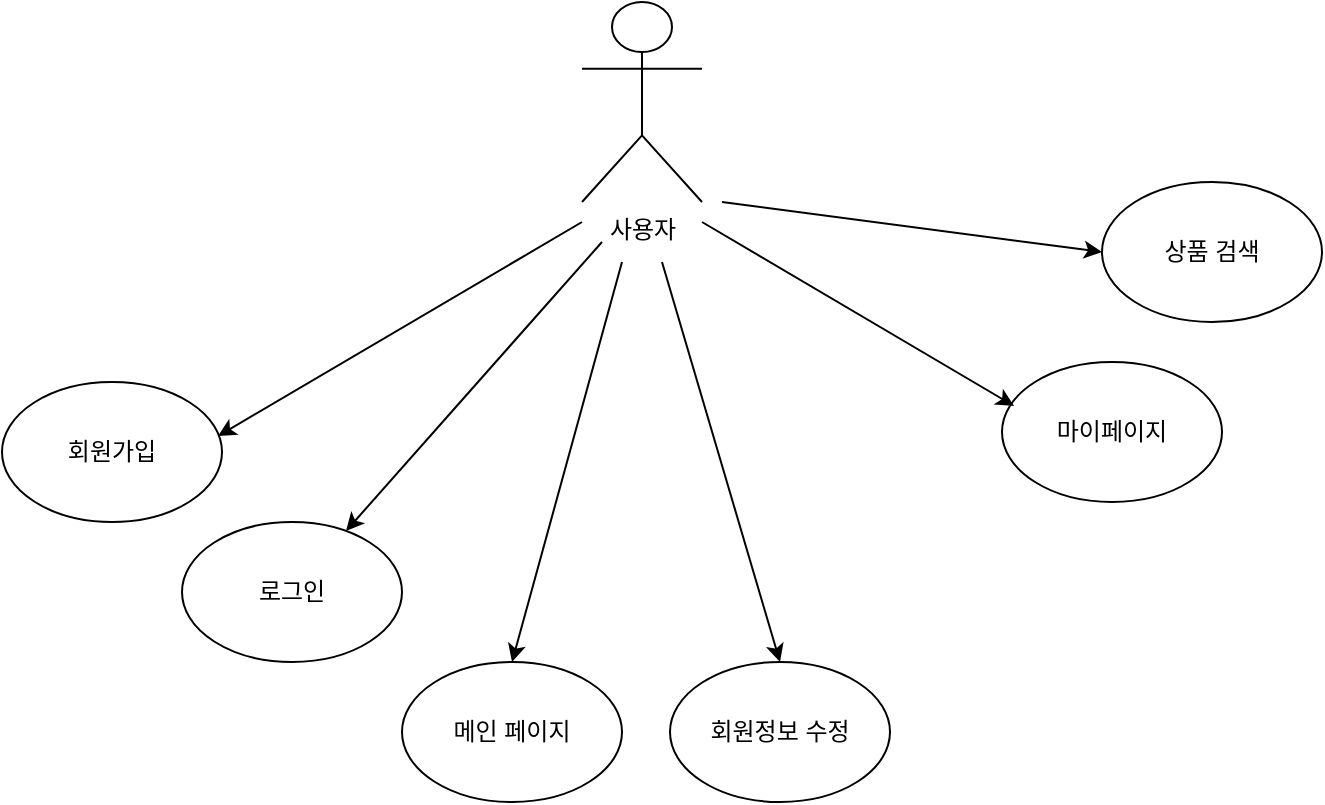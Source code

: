 <mxfile version="21.8.2" type="github">
  <diagram name="페이지-1" id="FYF3cKrLI6nf7TRAht3x">
    <mxGraphModel dx="472" dy="780" grid="1" gridSize="10" guides="1" tooltips="1" connect="1" arrows="1" fold="1" page="1" pageScale="1" pageWidth="827" pageHeight="1169" math="0" shadow="0">
      <root>
        <mxCell id="0" />
        <mxCell id="1" parent="0" />
        <mxCell id="QMl7d-OOqJZpvJkt7D3K-1" value="사용자" style="shape=umlActor;verticalLabelPosition=bottom;verticalAlign=top;html=1;outlineConnect=0;rounded=1;" parent="1" vertex="1">
          <mxGeometry x="370" y="250" width="60" height="100" as="geometry" />
        </mxCell>
        <mxCell id="QMl7d-OOqJZpvJkt7D3K-5" value="회원가입" style="ellipse;whiteSpace=wrap;html=1;" parent="1" vertex="1">
          <mxGeometry x="80" y="440" width="110" height="70" as="geometry" />
        </mxCell>
        <mxCell id="QMl7d-OOqJZpvJkt7D3K-6" value="로그인" style="ellipse;whiteSpace=wrap;html=1;" parent="1" vertex="1">
          <mxGeometry x="170" y="510" width="110" height="70" as="geometry" />
        </mxCell>
        <mxCell id="QMl7d-OOqJZpvJkt7D3K-7" value="메인 페이지" style="ellipse;whiteSpace=wrap;html=1;" parent="1" vertex="1">
          <mxGeometry x="280" y="580" width="110" height="70" as="geometry" />
        </mxCell>
        <mxCell id="QMl7d-OOqJZpvJkt7D3K-9" value="마이페이지" style="ellipse;whiteSpace=wrap;html=1;" parent="1" vertex="1">
          <mxGeometry x="580" y="430" width="110" height="70" as="geometry" />
        </mxCell>
        <mxCell id="QMl7d-OOqJZpvJkt7D3K-10" value="회원정보 수정" style="ellipse;whiteSpace=wrap;html=1;" parent="1" vertex="1">
          <mxGeometry x="414" y="580" width="110" height="70" as="geometry" />
        </mxCell>
        <mxCell id="QMl7d-OOqJZpvJkt7D3K-11" value="상품 검색" style="ellipse;whiteSpace=wrap;html=1;" parent="1" vertex="1">
          <mxGeometry x="630" y="340" width="110" height="70" as="geometry" />
        </mxCell>
        <mxCell id="QMl7d-OOqJZpvJkt7D3K-13" value="" style="endArrow=classic;html=1;rounded=0;entryX=0.982;entryY=0.386;entryDx=0;entryDy=0;entryPerimeter=0;" parent="1" target="QMl7d-OOqJZpvJkt7D3K-5" edge="1">
          <mxGeometry relative="1" as="geometry">
            <mxPoint x="370" y="360" as="sourcePoint" />
            <mxPoint x="620" y="530" as="targetPoint" />
          </mxGeometry>
        </mxCell>
        <mxCell id="QMl7d-OOqJZpvJkt7D3K-15" value="" style="endArrow=classic;html=1;rounded=0;" parent="1" target="QMl7d-OOqJZpvJkt7D3K-6" edge="1">
          <mxGeometry width="50" height="50" relative="1" as="geometry">
            <mxPoint x="380" y="370" as="sourcePoint" />
            <mxPoint x="600" y="500" as="targetPoint" />
          </mxGeometry>
        </mxCell>
        <mxCell id="QMl7d-OOqJZpvJkt7D3K-16" value="" style="endArrow=classic;html=1;rounded=0;entryX=0.5;entryY=0;entryDx=0;entryDy=0;" parent="1" target="QMl7d-OOqJZpvJkt7D3K-7" edge="1">
          <mxGeometry width="50" height="50" relative="1" as="geometry">
            <mxPoint x="390" y="380" as="sourcePoint" />
            <mxPoint x="600" y="500" as="targetPoint" />
          </mxGeometry>
        </mxCell>
        <mxCell id="QMl7d-OOqJZpvJkt7D3K-17" value="" style="endArrow=classic;html=1;rounded=0;entryX=0.5;entryY=0;entryDx=0;entryDy=0;" parent="1" target="QMl7d-OOqJZpvJkt7D3K-10" edge="1">
          <mxGeometry width="50" height="50" relative="1" as="geometry">
            <mxPoint x="410" y="380" as="sourcePoint" />
            <mxPoint x="600" y="500" as="targetPoint" />
          </mxGeometry>
        </mxCell>
        <mxCell id="QMl7d-OOqJZpvJkt7D3K-19" value="" style="endArrow=classic;html=1;rounded=0;entryX=0.055;entryY=0.314;entryDx=0;entryDy=0;entryPerimeter=0;" parent="1" target="QMl7d-OOqJZpvJkt7D3K-9" edge="1">
          <mxGeometry width="50" height="50" relative="1" as="geometry">
            <mxPoint x="430" y="360" as="sourcePoint" />
            <mxPoint x="600" y="500" as="targetPoint" />
          </mxGeometry>
        </mxCell>
        <mxCell id="QMl7d-OOqJZpvJkt7D3K-20" value="" style="endArrow=classic;html=1;rounded=0;entryX=0;entryY=0.5;entryDx=0;entryDy=0;" parent="1" target="QMl7d-OOqJZpvJkt7D3K-11" edge="1">
          <mxGeometry width="50" height="50" relative="1" as="geometry">
            <mxPoint x="440" y="350" as="sourcePoint" />
            <mxPoint x="600" y="500" as="targetPoint" />
          </mxGeometry>
        </mxCell>
      </root>
    </mxGraphModel>
  </diagram>
</mxfile>
